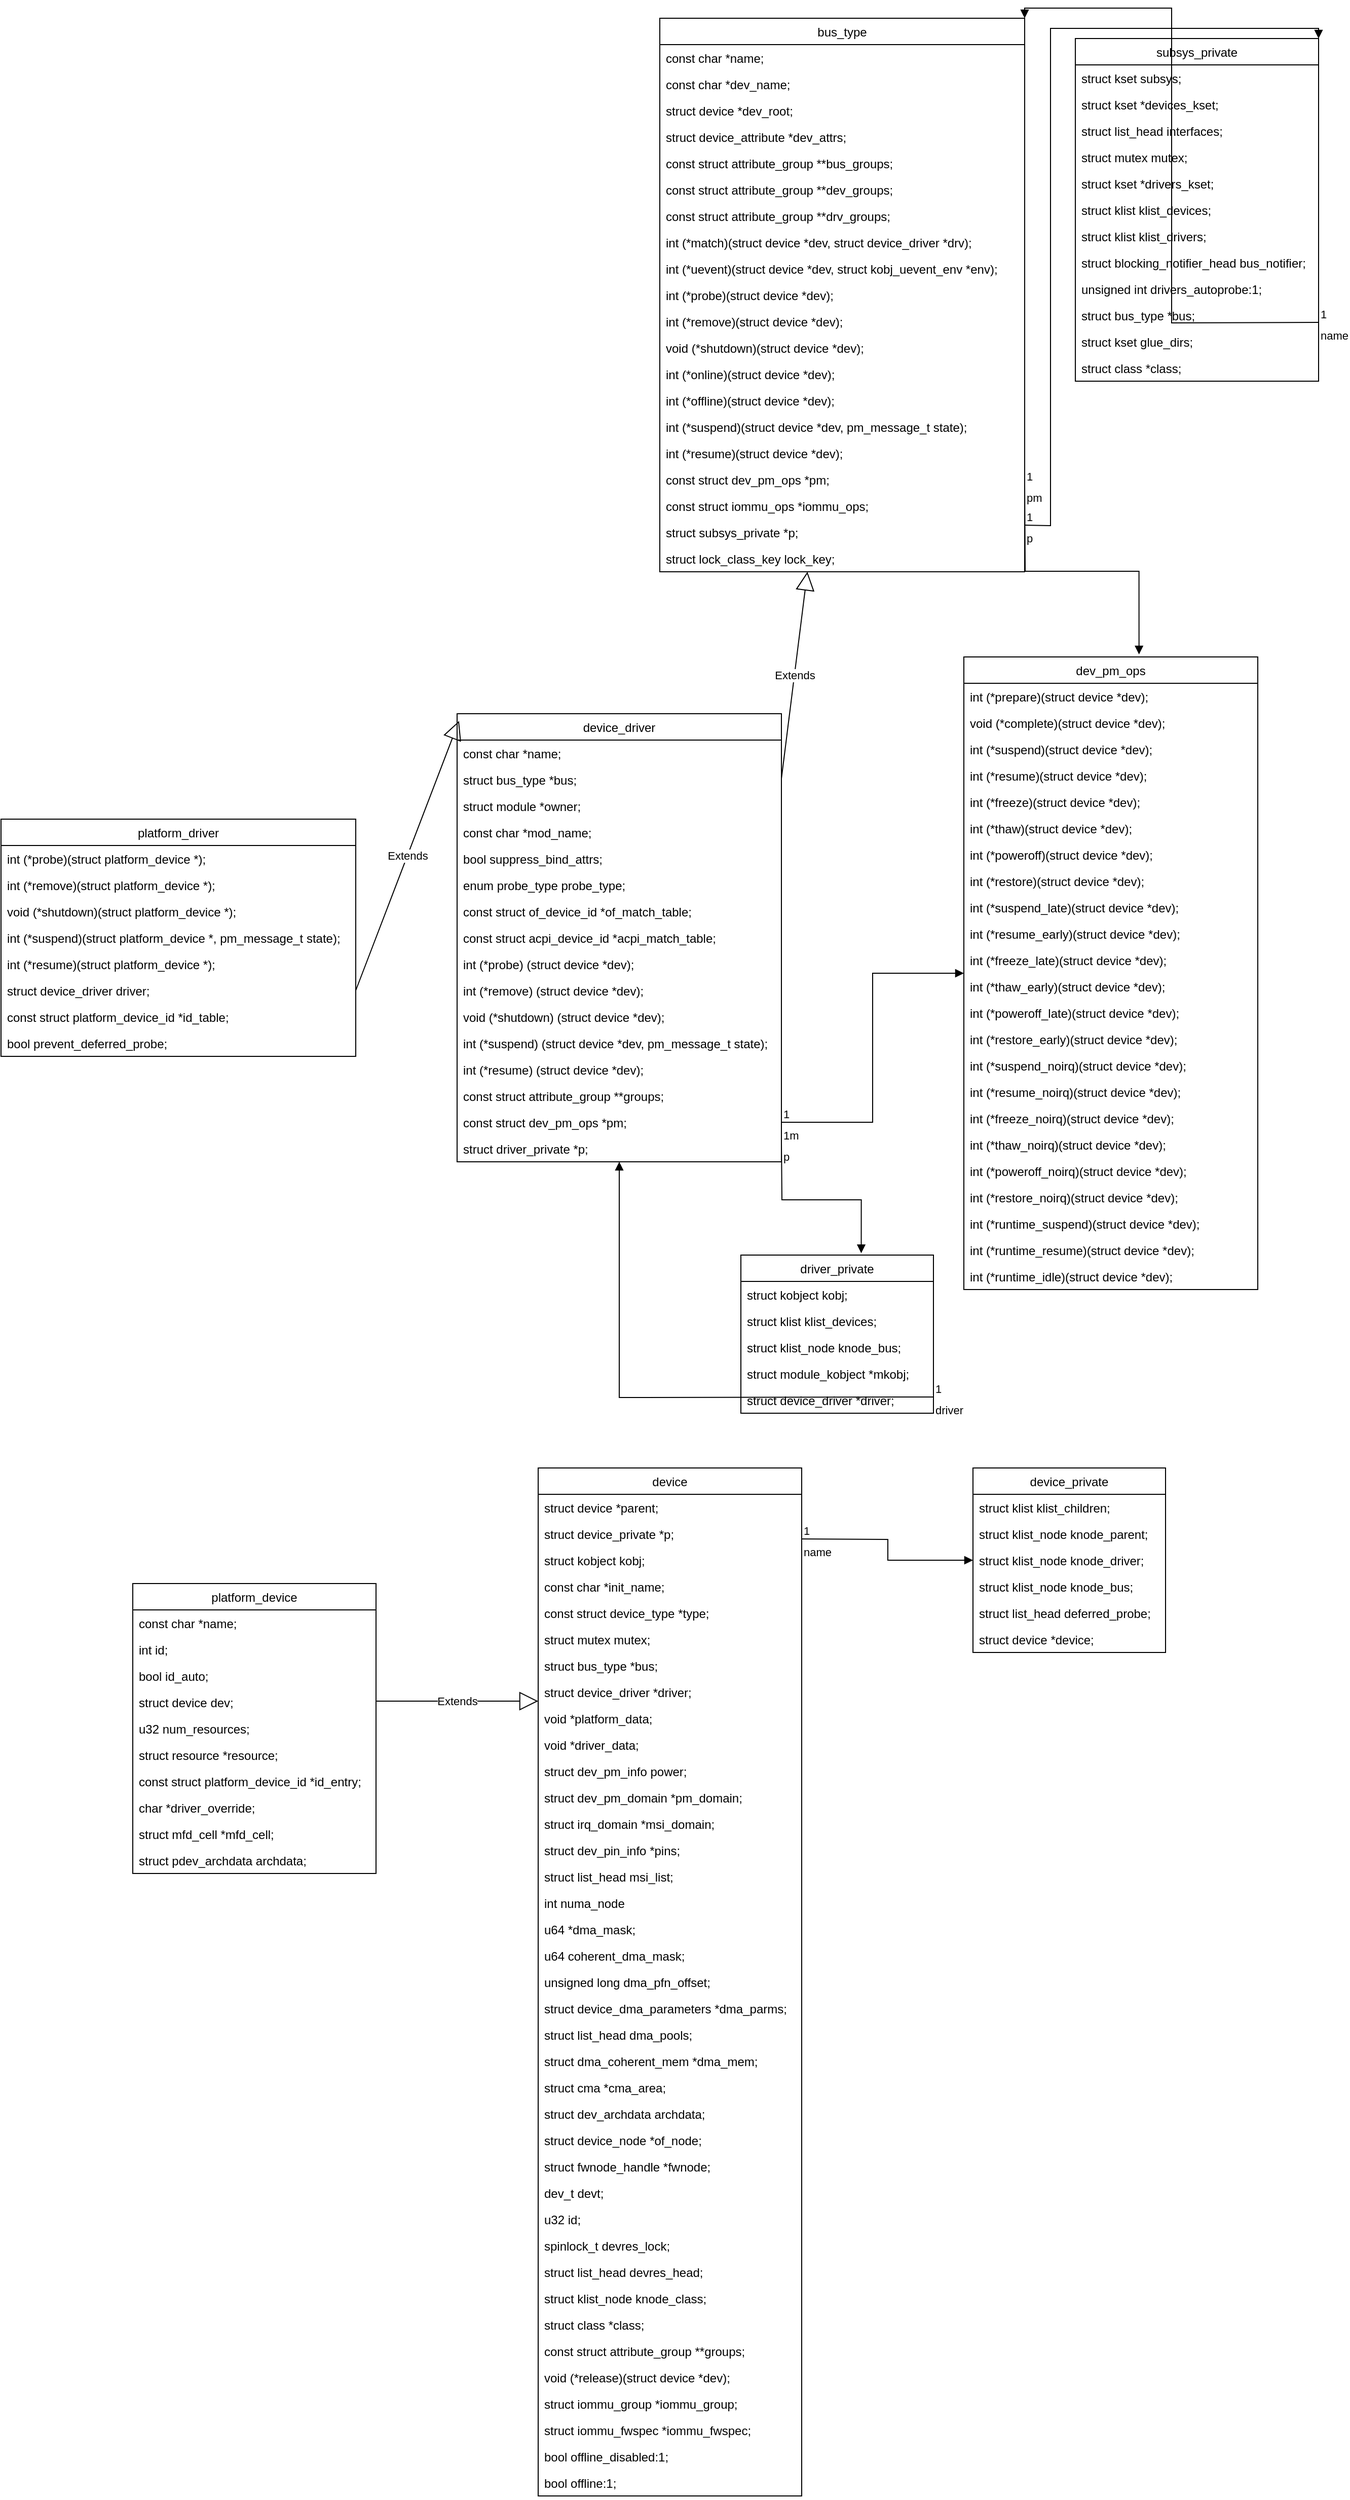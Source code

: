 <mxfile version="18.0.2" type="github">
  <diagram name="Page-1" id="e7e014a7-5840-1c2e-5031-d8a46d1fe8dd">
    <mxGraphModel dx="1374" dy="1599" grid="1" gridSize="10" guides="1" tooltips="1" connect="1" arrows="1" fold="1" page="1" pageScale="1" pageWidth="1169" pageHeight="826" background="none" math="0" shadow="0">
      <root>
        <mxCell id="0" />
        <mxCell id="1" parent="0" />
        <mxCell id="nC-UhQALeStEsF1EWLqz-45" value="device_driver" style="swimlane;fontStyle=0;childLayout=stackLayout;horizontal=1;startSize=26;fillColor=none;horizontalStack=0;resizeParent=1;resizeParentMax=0;resizeLast=0;collapsible=1;marginBottom=0;" parent="1" vertex="1">
          <mxGeometry x="470" y="66" width="320" height="442" as="geometry" />
        </mxCell>
        <mxCell id="nC-UhQALeStEsF1EWLqz-46" value="const char  *name;" style="text;strokeColor=none;fillColor=none;align=left;verticalAlign=top;spacingLeft=4;spacingRight=4;overflow=hidden;rotatable=0;points=[[0,0.5],[1,0.5]];portConstraint=eastwest;" parent="nC-UhQALeStEsF1EWLqz-45" vertex="1">
          <mxGeometry y="26" width="320" height="26" as="geometry" />
        </mxCell>
        <mxCell id="nC-UhQALeStEsF1EWLqz-47" value="struct bus_type  *bus;" style="text;strokeColor=none;fillColor=none;align=left;verticalAlign=top;spacingLeft=4;spacingRight=4;overflow=hidden;rotatable=0;points=[[0,0.5],[1,0.5]];portConstraint=eastwest;" parent="nC-UhQALeStEsF1EWLqz-45" vertex="1">
          <mxGeometry y="52" width="320" height="26" as="geometry" />
        </mxCell>
        <mxCell id="nC-UhQALeStEsF1EWLqz-48" value="struct module  *owner;" style="text;strokeColor=none;fillColor=none;align=left;verticalAlign=top;spacingLeft=4;spacingRight=4;overflow=hidden;rotatable=0;points=[[0,0.5],[1,0.5]];portConstraint=eastwest;" parent="nC-UhQALeStEsF1EWLqz-45" vertex="1">
          <mxGeometry y="78" width="320" height="26" as="geometry" />
        </mxCell>
        <mxCell id="nC-UhQALeStEsF1EWLqz-49" value="const char  *mod_name;" style="text;strokeColor=none;fillColor=none;align=left;verticalAlign=top;spacingLeft=4;spacingRight=4;overflow=hidden;rotatable=0;points=[[0,0.5],[1,0.5]];portConstraint=eastwest;" parent="nC-UhQALeStEsF1EWLqz-45" vertex="1">
          <mxGeometry y="104" width="320" height="26" as="geometry" />
        </mxCell>
        <mxCell id="nC-UhQALeStEsF1EWLqz-54" value="bool suppress_bind_attrs;" style="text;strokeColor=none;fillColor=none;align=left;verticalAlign=top;spacingLeft=4;spacingRight=4;overflow=hidden;rotatable=0;points=[[0,0.5],[1,0.5]];portConstraint=eastwest;" parent="nC-UhQALeStEsF1EWLqz-45" vertex="1">
          <mxGeometry y="130" width="320" height="26" as="geometry" />
        </mxCell>
        <mxCell id="nC-UhQALeStEsF1EWLqz-55" value="enum probe_type probe_type;" style="text;strokeColor=none;fillColor=none;align=left;verticalAlign=top;spacingLeft=4;spacingRight=4;overflow=hidden;rotatable=0;points=[[0,0.5],[1,0.5]];portConstraint=eastwest;" parent="nC-UhQALeStEsF1EWLqz-45" vertex="1">
          <mxGeometry y="156" width="320" height="26" as="geometry" />
        </mxCell>
        <mxCell id="nC-UhQALeStEsF1EWLqz-56" value="const struct of_device_id *of_match_table;" style="text;strokeColor=none;fillColor=none;align=left;verticalAlign=top;spacingLeft=4;spacingRight=4;overflow=hidden;rotatable=0;points=[[0,0.5],[1,0.5]];portConstraint=eastwest;" parent="nC-UhQALeStEsF1EWLqz-45" vertex="1">
          <mxGeometry y="182" width="320" height="26" as="geometry" />
        </mxCell>
        <mxCell id="nC-UhQALeStEsF1EWLqz-57" value="const struct acpi_device_id *acpi_match_table;" style="text;strokeColor=none;fillColor=none;align=left;verticalAlign=top;spacingLeft=4;spacingRight=4;overflow=hidden;rotatable=0;points=[[0,0.5],[1,0.5]];portConstraint=eastwest;" parent="nC-UhQALeStEsF1EWLqz-45" vertex="1">
          <mxGeometry y="208" width="320" height="26" as="geometry" />
        </mxCell>
        <mxCell id="nC-UhQALeStEsF1EWLqz-58" value="int (*probe) (struct device *dev);" style="text;strokeColor=none;fillColor=none;align=left;verticalAlign=top;spacingLeft=4;spacingRight=4;overflow=hidden;rotatable=0;points=[[0,0.5],[1,0.5]];portConstraint=eastwest;" parent="nC-UhQALeStEsF1EWLqz-45" vertex="1">
          <mxGeometry y="234" width="320" height="26" as="geometry" />
        </mxCell>
        <mxCell id="nC-UhQALeStEsF1EWLqz-59" value="int (*remove) (struct device *dev);" style="text;strokeColor=none;fillColor=none;align=left;verticalAlign=top;spacingLeft=4;spacingRight=4;overflow=hidden;rotatable=0;points=[[0,0.5],[1,0.5]];portConstraint=eastwest;" parent="nC-UhQALeStEsF1EWLqz-45" vertex="1">
          <mxGeometry y="260" width="320" height="26" as="geometry" />
        </mxCell>
        <mxCell id="nC-UhQALeStEsF1EWLqz-60" value="void (*shutdown) (struct device *dev);" style="text;strokeColor=none;fillColor=none;align=left;verticalAlign=top;spacingLeft=4;spacingRight=4;overflow=hidden;rotatable=0;points=[[0,0.5],[1,0.5]];portConstraint=eastwest;" parent="nC-UhQALeStEsF1EWLqz-45" vertex="1">
          <mxGeometry y="286" width="320" height="26" as="geometry" />
        </mxCell>
        <mxCell id="nC-UhQALeStEsF1EWLqz-61" value="int (*suspend) (struct device *dev, pm_message_t state);" style="text;strokeColor=none;fillColor=none;align=left;verticalAlign=top;spacingLeft=4;spacingRight=4;overflow=hidden;rotatable=0;points=[[0,0.5],[1,0.5]];portConstraint=eastwest;" parent="nC-UhQALeStEsF1EWLqz-45" vertex="1">
          <mxGeometry y="312" width="320" height="26" as="geometry" />
        </mxCell>
        <mxCell id="nC-UhQALeStEsF1EWLqz-62" value="int (*resume) (struct device *dev);" style="text;strokeColor=none;fillColor=none;align=left;verticalAlign=top;spacingLeft=4;spacingRight=4;overflow=hidden;rotatable=0;points=[[0,0.5],[1,0.5]];portConstraint=eastwest;" parent="nC-UhQALeStEsF1EWLqz-45" vertex="1">
          <mxGeometry y="338" width="320" height="26" as="geometry" />
        </mxCell>
        <mxCell id="nC-UhQALeStEsF1EWLqz-64" value="const struct attribute_group **groups;" style="text;strokeColor=none;fillColor=none;align=left;verticalAlign=top;spacingLeft=4;spacingRight=4;overflow=hidden;rotatable=0;points=[[0,0.5],[1,0.5]];portConstraint=eastwest;" parent="nC-UhQALeStEsF1EWLqz-45" vertex="1">
          <mxGeometry y="364" width="320" height="26" as="geometry" />
        </mxCell>
        <mxCell id="nC-UhQALeStEsF1EWLqz-65" value="const struct dev_pm_ops *pm;" style="text;strokeColor=none;fillColor=none;align=left;verticalAlign=top;spacingLeft=4;spacingRight=4;overflow=hidden;rotatable=0;points=[[0,0.5],[1,0.5]];portConstraint=eastwest;" parent="nC-UhQALeStEsF1EWLqz-45" vertex="1">
          <mxGeometry y="390" width="320" height="26" as="geometry" />
        </mxCell>
        <mxCell id="nC-UhQALeStEsF1EWLqz-66" value="struct driver_private *p;" style="text;strokeColor=none;fillColor=none;align=left;verticalAlign=top;spacingLeft=4;spacingRight=4;overflow=hidden;rotatable=0;points=[[0,0.5],[1,0.5]];portConstraint=eastwest;" parent="nC-UhQALeStEsF1EWLqz-45" vertex="1">
          <mxGeometry y="416" width="320" height="26" as="geometry" />
        </mxCell>
        <mxCell id="nC-UhQALeStEsF1EWLqz-67" value="platform_driver" style="swimlane;fontStyle=0;childLayout=stackLayout;horizontal=1;startSize=26;fillColor=none;horizontalStack=0;resizeParent=1;resizeParentMax=0;resizeLast=0;collapsible=1;marginBottom=0;" parent="1" vertex="1">
          <mxGeometry x="20" y="170" width="350" height="234" as="geometry" />
        </mxCell>
        <mxCell id="nC-UhQALeStEsF1EWLqz-68" value="int (*probe)(struct platform_device *);" style="text;strokeColor=none;fillColor=none;align=left;verticalAlign=top;spacingLeft=4;spacingRight=4;overflow=hidden;rotatable=0;points=[[0,0.5],[1,0.5]];portConstraint=eastwest;" parent="nC-UhQALeStEsF1EWLqz-67" vertex="1">
          <mxGeometry y="26" width="350" height="26" as="geometry" />
        </mxCell>
        <mxCell id="nC-UhQALeStEsF1EWLqz-69" value="int (*remove)(struct platform_device *);" style="text;strokeColor=none;fillColor=none;align=left;verticalAlign=top;spacingLeft=4;spacingRight=4;overflow=hidden;rotatable=0;points=[[0,0.5],[1,0.5]];portConstraint=eastwest;" parent="nC-UhQALeStEsF1EWLqz-67" vertex="1">
          <mxGeometry y="52" width="350" height="26" as="geometry" />
        </mxCell>
        <mxCell id="nC-UhQALeStEsF1EWLqz-70" value="void (*shutdown)(struct platform_device *);" style="text;strokeColor=none;fillColor=none;align=left;verticalAlign=top;spacingLeft=4;spacingRight=4;overflow=hidden;rotatable=0;points=[[0,0.5],[1,0.5]];portConstraint=eastwest;" parent="nC-UhQALeStEsF1EWLqz-67" vertex="1">
          <mxGeometry y="78" width="350" height="26" as="geometry" />
        </mxCell>
        <mxCell id="nC-UhQALeStEsF1EWLqz-71" value="int (*suspend)(struct platform_device *, pm_message_t state);" style="text;strokeColor=none;fillColor=none;align=left;verticalAlign=top;spacingLeft=4;spacingRight=4;overflow=hidden;rotatable=0;points=[[0,0.5],[1,0.5]];portConstraint=eastwest;" parent="nC-UhQALeStEsF1EWLqz-67" vertex="1">
          <mxGeometry y="104" width="350" height="26" as="geometry" />
        </mxCell>
        <mxCell id="nC-UhQALeStEsF1EWLqz-72" value="int (*resume)(struct platform_device *);" style="text;strokeColor=none;fillColor=none;align=left;verticalAlign=top;spacingLeft=4;spacingRight=4;overflow=hidden;rotatable=0;points=[[0,0.5],[1,0.5]];portConstraint=eastwest;" parent="nC-UhQALeStEsF1EWLqz-67" vertex="1">
          <mxGeometry y="130" width="350" height="26" as="geometry" />
        </mxCell>
        <mxCell id="nC-UhQALeStEsF1EWLqz-73" value="struct device_driver driver;" style="text;strokeColor=none;fillColor=none;align=left;verticalAlign=top;spacingLeft=4;spacingRight=4;overflow=hidden;rotatable=0;points=[[0,0.5],[1,0.5]];portConstraint=eastwest;" parent="nC-UhQALeStEsF1EWLqz-67" vertex="1">
          <mxGeometry y="156" width="350" height="26" as="geometry" />
        </mxCell>
        <mxCell id="nC-UhQALeStEsF1EWLqz-74" value="const struct platform_device_id *id_table;" style="text;strokeColor=none;fillColor=none;align=left;verticalAlign=top;spacingLeft=4;spacingRight=4;overflow=hidden;rotatable=0;points=[[0,0.5],[1,0.5]];portConstraint=eastwest;" parent="nC-UhQALeStEsF1EWLqz-67" vertex="1">
          <mxGeometry y="182" width="350" height="26" as="geometry" />
        </mxCell>
        <mxCell id="nC-UhQALeStEsF1EWLqz-75" value="bool prevent_deferred_probe;" style="text;strokeColor=none;fillColor=none;align=left;verticalAlign=top;spacingLeft=4;spacingRight=4;overflow=hidden;rotatable=0;points=[[0,0.5],[1,0.5]];portConstraint=eastwest;" parent="nC-UhQALeStEsF1EWLqz-67" vertex="1">
          <mxGeometry y="208" width="350" height="26" as="geometry" />
        </mxCell>
        <mxCell id="--r60nrAQB_nMp80lIBW-3" value="Extends" style="endArrow=block;endSize=16;endFill=0;html=1;rounded=0;entryX=0.006;entryY=0.016;entryDx=0;entryDy=0;entryPerimeter=0;exitX=1;exitY=0.5;exitDx=0;exitDy=0;" edge="1" parent="1" source="nC-UhQALeStEsF1EWLqz-73" target="nC-UhQALeStEsF1EWLqz-45">
          <mxGeometry width="160" relative="1" as="geometry">
            <mxPoint x="370" y="340" as="sourcePoint" />
            <mxPoint x="530" y="340" as="targetPoint" />
          </mxGeometry>
        </mxCell>
        <mxCell id="--r60nrAQB_nMp80lIBW-8" value="dev_pm_ops" style="swimlane;fontStyle=0;childLayout=stackLayout;horizontal=1;startSize=26;fillColor=none;horizontalStack=0;resizeParent=1;resizeParentMax=0;resizeLast=0;collapsible=1;marginBottom=0;" vertex="1" parent="1">
          <mxGeometry x="970" y="10" width="290" height="624" as="geometry" />
        </mxCell>
        <mxCell id="--r60nrAQB_nMp80lIBW-9" value="int (*prepare)(struct device *dev);" style="text;strokeColor=none;fillColor=none;align=left;verticalAlign=top;spacingLeft=4;spacingRight=4;overflow=hidden;rotatable=0;points=[[0,0.5],[1,0.5]];portConstraint=eastwest;" vertex="1" parent="--r60nrAQB_nMp80lIBW-8">
          <mxGeometry y="26" width="290" height="26" as="geometry" />
        </mxCell>
        <mxCell id="--r60nrAQB_nMp80lIBW-10" value="void (*complete)(struct device *dev);" style="text;strokeColor=none;fillColor=none;align=left;verticalAlign=top;spacingLeft=4;spacingRight=4;overflow=hidden;rotatable=0;points=[[0,0.5],[1,0.5]];portConstraint=eastwest;" vertex="1" parent="--r60nrAQB_nMp80lIBW-8">
          <mxGeometry y="52" width="290" height="26" as="geometry" />
        </mxCell>
        <mxCell id="--r60nrAQB_nMp80lIBW-11" value="int (*suspend)(struct device *dev);" style="text;strokeColor=none;fillColor=none;align=left;verticalAlign=top;spacingLeft=4;spacingRight=4;overflow=hidden;rotatable=0;points=[[0,0.5],[1,0.5]];portConstraint=eastwest;" vertex="1" parent="--r60nrAQB_nMp80lIBW-8">
          <mxGeometry y="78" width="290" height="26" as="geometry" />
        </mxCell>
        <mxCell id="--r60nrAQB_nMp80lIBW-12" value="int (*resume)(struct device *dev);" style="text;strokeColor=none;fillColor=none;align=left;verticalAlign=top;spacingLeft=4;spacingRight=4;overflow=hidden;rotatable=0;points=[[0,0.5],[1,0.5]];portConstraint=eastwest;" vertex="1" parent="--r60nrAQB_nMp80lIBW-8">
          <mxGeometry y="104" width="290" height="26" as="geometry" />
        </mxCell>
        <mxCell id="--r60nrAQB_nMp80lIBW-13" value="int (*freeze)(struct device *dev);" style="text;strokeColor=none;fillColor=none;align=left;verticalAlign=top;spacingLeft=4;spacingRight=4;overflow=hidden;rotatable=0;points=[[0,0.5],[1,0.5]];portConstraint=eastwest;" vertex="1" parent="--r60nrAQB_nMp80lIBW-8">
          <mxGeometry y="130" width="290" height="26" as="geometry" />
        </mxCell>
        <mxCell id="--r60nrAQB_nMp80lIBW-14" value="int (*thaw)(struct device *dev);" style="text;strokeColor=none;fillColor=none;align=left;verticalAlign=top;spacingLeft=4;spacingRight=4;overflow=hidden;rotatable=0;points=[[0,0.5],[1,0.5]];portConstraint=eastwest;" vertex="1" parent="--r60nrAQB_nMp80lIBW-8">
          <mxGeometry y="156" width="290" height="26" as="geometry" />
        </mxCell>
        <mxCell id="--r60nrAQB_nMp80lIBW-15" value="int (*poweroff)(struct device *dev);" style="text;strokeColor=none;fillColor=none;align=left;verticalAlign=top;spacingLeft=4;spacingRight=4;overflow=hidden;rotatable=0;points=[[0,0.5],[1,0.5]];portConstraint=eastwest;" vertex="1" parent="--r60nrAQB_nMp80lIBW-8">
          <mxGeometry y="182" width="290" height="26" as="geometry" />
        </mxCell>
        <mxCell id="--r60nrAQB_nMp80lIBW-16" value="int (*restore)(struct device *dev);" style="text;strokeColor=none;fillColor=none;align=left;verticalAlign=top;spacingLeft=4;spacingRight=4;overflow=hidden;rotatable=0;points=[[0,0.5],[1,0.5]];portConstraint=eastwest;" vertex="1" parent="--r60nrAQB_nMp80lIBW-8">
          <mxGeometry y="208" width="290" height="26" as="geometry" />
        </mxCell>
        <mxCell id="--r60nrAQB_nMp80lIBW-17" value="int (*suspend_late)(struct device *dev);" style="text;strokeColor=none;fillColor=none;align=left;verticalAlign=top;spacingLeft=4;spacingRight=4;overflow=hidden;rotatable=0;points=[[0,0.5],[1,0.5]];portConstraint=eastwest;" vertex="1" parent="--r60nrAQB_nMp80lIBW-8">
          <mxGeometry y="234" width="290" height="26" as="geometry" />
        </mxCell>
        <mxCell id="--r60nrAQB_nMp80lIBW-18" value="int (*resume_early)(struct device *dev);" style="text;strokeColor=none;fillColor=none;align=left;verticalAlign=top;spacingLeft=4;spacingRight=4;overflow=hidden;rotatable=0;points=[[0,0.5],[1,0.5]];portConstraint=eastwest;" vertex="1" parent="--r60nrAQB_nMp80lIBW-8">
          <mxGeometry y="260" width="290" height="26" as="geometry" />
        </mxCell>
        <mxCell id="--r60nrAQB_nMp80lIBW-19" value="int (*freeze_late)(struct device *dev);" style="text;strokeColor=none;fillColor=none;align=left;verticalAlign=top;spacingLeft=4;spacingRight=4;overflow=hidden;rotatable=0;points=[[0,0.5],[1,0.5]];portConstraint=eastwest;" vertex="1" parent="--r60nrAQB_nMp80lIBW-8">
          <mxGeometry y="286" width="290" height="26" as="geometry" />
        </mxCell>
        <mxCell id="--r60nrAQB_nMp80lIBW-20" value="int (*thaw_early)(struct device *dev);" style="text;strokeColor=none;fillColor=none;align=left;verticalAlign=top;spacingLeft=4;spacingRight=4;overflow=hidden;rotatable=0;points=[[0,0.5],[1,0.5]];portConstraint=eastwest;" vertex="1" parent="--r60nrAQB_nMp80lIBW-8">
          <mxGeometry y="312" width="290" height="26" as="geometry" />
        </mxCell>
        <mxCell id="--r60nrAQB_nMp80lIBW-21" value="int (*poweroff_late)(struct device *dev);" style="text;strokeColor=none;fillColor=none;align=left;verticalAlign=top;spacingLeft=4;spacingRight=4;overflow=hidden;rotatable=0;points=[[0,0.5],[1,0.5]];portConstraint=eastwest;" vertex="1" parent="--r60nrAQB_nMp80lIBW-8">
          <mxGeometry y="338" width="290" height="26" as="geometry" />
        </mxCell>
        <mxCell id="--r60nrAQB_nMp80lIBW-22" value="int (*restore_early)(struct device *dev);" style="text;strokeColor=none;fillColor=none;align=left;verticalAlign=top;spacingLeft=4;spacingRight=4;overflow=hidden;rotatable=0;points=[[0,0.5],[1,0.5]];portConstraint=eastwest;" vertex="1" parent="--r60nrAQB_nMp80lIBW-8">
          <mxGeometry y="364" width="290" height="26" as="geometry" />
        </mxCell>
        <mxCell id="--r60nrAQB_nMp80lIBW-23" value="int (*suspend_noirq)(struct device *dev);" style="text;strokeColor=none;fillColor=none;align=left;verticalAlign=top;spacingLeft=4;spacingRight=4;overflow=hidden;rotatable=0;points=[[0,0.5],[1,0.5]];portConstraint=eastwest;" vertex="1" parent="--r60nrAQB_nMp80lIBW-8">
          <mxGeometry y="390" width="290" height="26" as="geometry" />
        </mxCell>
        <mxCell id="--r60nrAQB_nMp80lIBW-24" value="int (*resume_noirq)(struct device *dev);" style="text;strokeColor=none;fillColor=none;align=left;verticalAlign=top;spacingLeft=4;spacingRight=4;overflow=hidden;rotatable=0;points=[[0,0.5],[1,0.5]];portConstraint=eastwest;" vertex="1" parent="--r60nrAQB_nMp80lIBW-8">
          <mxGeometry y="416" width="290" height="26" as="geometry" />
        </mxCell>
        <mxCell id="--r60nrAQB_nMp80lIBW-25" value="int (*freeze_noirq)(struct device *dev);" style="text;strokeColor=none;fillColor=none;align=left;verticalAlign=top;spacingLeft=4;spacingRight=4;overflow=hidden;rotatable=0;points=[[0,0.5],[1,0.5]];portConstraint=eastwest;" vertex="1" parent="--r60nrAQB_nMp80lIBW-8">
          <mxGeometry y="442" width="290" height="26" as="geometry" />
        </mxCell>
        <mxCell id="--r60nrAQB_nMp80lIBW-26" value="int (*thaw_noirq)(struct device *dev);" style="text;strokeColor=none;fillColor=none;align=left;verticalAlign=top;spacingLeft=4;spacingRight=4;overflow=hidden;rotatable=0;points=[[0,0.5],[1,0.5]];portConstraint=eastwest;" vertex="1" parent="--r60nrAQB_nMp80lIBW-8">
          <mxGeometry y="468" width="290" height="26" as="geometry" />
        </mxCell>
        <mxCell id="--r60nrAQB_nMp80lIBW-27" value="int (*poweroff_noirq)(struct device *dev);" style="text;strokeColor=none;fillColor=none;align=left;verticalAlign=top;spacingLeft=4;spacingRight=4;overflow=hidden;rotatable=0;points=[[0,0.5],[1,0.5]];portConstraint=eastwest;" vertex="1" parent="--r60nrAQB_nMp80lIBW-8">
          <mxGeometry y="494" width="290" height="26" as="geometry" />
        </mxCell>
        <mxCell id="--r60nrAQB_nMp80lIBW-28" value="int (*restore_noirq)(struct device *dev);" style="text;strokeColor=none;fillColor=none;align=left;verticalAlign=top;spacingLeft=4;spacingRight=4;overflow=hidden;rotatable=0;points=[[0,0.5],[1,0.5]];portConstraint=eastwest;" vertex="1" parent="--r60nrAQB_nMp80lIBW-8">
          <mxGeometry y="520" width="290" height="26" as="geometry" />
        </mxCell>
        <mxCell id="--r60nrAQB_nMp80lIBW-29" value="int (*runtime_suspend)(struct device *dev);" style="text;strokeColor=none;fillColor=none;align=left;verticalAlign=top;spacingLeft=4;spacingRight=4;overflow=hidden;rotatable=0;points=[[0,0.5],[1,0.5]];portConstraint=eastwest;" vertex="1" parent="--r60nrAQB_nMp80lIBW-8">
          <mxGeometry y="546" width="290" height="26" as="geometry" />
        </mxCell>
        <mxCell id="--r60nrAQB_nMp80lIBW-30" value="int (*runtime_resume)(struct device *dev);" style="text;strokeColor=none;fillColor=none;align=left;verticalAlign=top;spacingLeft=4;spacingRight=4;overflow=hidden;rotatable=0;points=[[0,0.5],[1,0.5]];portConstraint=eastwest;" vertex="1" parent="--r60nrAQB_nMp80lIBW-8">
          <mxGeometry y="572" width="290" height="26" as="geometry" />
        </mxCell>
        <mxCell id="--r60nrAQB_nMp80lIBW-31" value="int (*runtime_idle)(struct device *dev);" style="text;strokeColor=none;fillColor=none;align=left;verticalAlign=top;spacingLeft=4;spacingRight=4;overflow=hidden;rotatable=0;points=[[0,0.5],[1,0.5]];portConstraint=eastwest;" vertex="1" parent="--r60nrAQB_nMp80lIBW-8">
          <mxGeometry y="598" width="290" height="26" as="geometry" />
        </mxCell>
        <mxCell id="--r60nrAQB_nMp80lIBW-34" value="driver_private" style="swimlane;fontStyle=0;childLayout=stackLayout;horizontal=1;startSize=26;fillColor=none;horizontalStack=0;resizeParent=1;resizeParentMax=0;resizeLast=0;collapsible=1;marginBottom=0;" vertex="1" parent="1">
          <mxGeometry x="750" y="600" width="190" height="156" as="geometry" />
        </mxCell>
        <mxCell id="--r60nrAQB_nMp80lIBW-35" value="struct kobject kobj;" style="text;strokeColor=none;fillColor=none;align=left;verticalAlign=top;spacingLeft=4;spacingRight=4;overflow=hidden;rotatable=0;points=[[0,0.5],[1,0.5]];portConstraint=eastwest;" vertex="1" parent="--r60nrAQB_nMp80lIBW-34">
          <mxGeometry y="26" width="190" height="26" as="geometry" />
        </mxCell>
        <mxCell id="--r60nrAQB_nMp80lIBW-36" value="struct klist klist_devices;" style="text;strokeColor=none;fillColor=none;align=left;verticalAlign=top;spacingLeft=4;spacingRight=4;overflow=hidden;rotatable=0;points=[[0,0.5],[1,0.5]];portConstraint=eastwest;" vertex="1" parent="--r60nrAQB_nMp80lIBW-34">
          <mxGeometry y="52" width="190" height="26" as="geometry" />
        </mxCell>
        <mxCell id="--r60nrAQB_nMp80lIBW-37" value="struct klist_node knode_bus;" style="text;strokeColor=none;fillColor=none;align=left;verticalAlign=top;spacingLeft=4;spacingRight=4;overflow=hidden;rotatable=0;points=[[0,0.5],[1,0.5]];portConstraint=eastwest;" vertex="1" parent="--r60nrAQB_nMp80lIBW-34">
          <mxGeometry y="78" width="190" height="26" as="geometry" />
        </mxCell>
        <mxCell id="--r60nrAQB_nMp80lIBW-38" value="struct module_kobject *mkobj;" style="text;strokeColor=none;fillColor=none;align=left;verticalAlign=top;spacingLeft=4;spacingRight=4;overflow=hidden;rotatable=0;points=[[0,0.5],[1,0.5]];portConstraint=eastwest;" vertex="1" parent="--r60nrAQB_nMp80lIBW-34">
          <mxGeometry y="104" width="190" height="26" as="geometry" />
        </mxCell>
        <mxCell id="--r60nrAQB_nMp80lIBW-39" value="struct device_driver *driver;" style="text;strokeColor=none;fillColor=none;align=left;verticalAlign=top;spacingLeft=4;spacingRight=4;overflow=hidden;rotatable=0;points=[[0,0.5],[1,0.5]];portConstraint=eastwest;" vertex="1" parent="--r60nrAQB_nMp80lIBW-34">
          <mxGeometry y="130" width="190" height="26" as="geometry" />
        </mxCell>
        <mxCell id="--r60nrAQB_nMp80lIBW-42" value="pm" style="endArrow=block;endFill=1;html=1;edgeStyle=orthogonalEdgeStyle;align=left;verticalAlign=top;rounded=0;" edge="1" parent="1" source="nC-UhQALeStEsF1EWLqz-65" target="--r60nrAQB_nMp80lIBW-8">
          <mxGeometry x="-1" relative="1" as="geometry">
            <mxPoint x="770" y="480" as="sourcePoint" />
            <mxPoint x="930" y="480" as="targetPoint" />
          </mxGeometry>
        </mxCell>
        <mxCell id="--r60nrAQB_nMp80lIBW-43" value="1" style="edgeLabel;resizable=0;html=1;align=left;verticalAlign=bottom;" connectable="0" vertex="1" parent="--r60nrAQB_nMp80lIBW-42">
          <mxGeometry x="-1" relative="1" as="geometry" />
        </mxCell>
        <mxCell id="--r60nrAQB_nMp80lIBW-44" value="p" style="endArrow=block;endFill=1;html=1;edgeStyle=orthogonalEdgeStyle;align=left;verticalAlign=top;rounded=0;entryX=0.625;entryY=-0.012;entryDx=0;entryDy=0;entryPerimeter=0;" edge="1" parent="1" target="--r60nrAQB_nMp80lIBW-34">
          <mxGeometry x="-1" relative="1" as="geometry">
            <mxPoint x="790" y="490" as="sourcePoint" />
            <mxPoint x="950" y="490" as="targetPoint" />
          </mxGeometry>
        </mxCell>
        <mxCell id="--r60nrAQB_nMp80lIBW-45" value="1" style="edgeLabel;resizable=0;html=1;align=left;verticalAlign=bottom;" connectable="0" vertex="1" parent="--r60nrAQB_nMp80lIBW-44">
          <mxGeometry x="-1" relative="1" as="geometry" />
        </mxCell>
        <mxCell id="--r60nrAQB_nMp80lIBW-46" value="driver" style="endArrow=block;endFill=1;html=1;edgeStyle=orthogonalEdgeStyle;align=left;verticalAlign=top;rounded=0;" edge="1" parent="1" target="nC-UhQALeStEsF1EWLqz-45">
          <mxGeometry x="-1" relative="1" as="geometry">
            <mxPoint x="940" y="740" as="sourcePoint" />
            <mxPoint x="1100" y="740" as="targetPoint" />
          </mxGeometry>
        </mxCell>
        <mxCell id="--r60nrAQB_nMp80lIBW-47" value="1" style="edgeLabel;resizable=0;html=1;align=left;verticalAlign=bottom;" connectable="0" vertex="1" parent="--r60nrAQB_nMp80lIBW-46">
          <mxGeometry x="-1" relative="1" as="geometry" />
        </mxCell>
        <mxCell id="--r60nrAQB_nMp80lIBW-61" value="bus_type" style="swimlane;fontStyle=0;childLayout=stackLayout;horizontal=1;startSize=26;fillColor=none;horizontalStack=0;resizeParent=1;resizeParentMax=0;resizeLast=0;collapsible=1;marginBottom=0;" vertex="1" parent="1">
          <mxGeometry x="670" y="-620" width="360" height="546" as="geometry" />
        </mxCell>
        <mxCell id="--r60nrAQB_nMp80lIBW-62" value="const char		*name;" style="text;strokeColor=none;fillColor=none;align=left;verticalAlign=top;spacingLeft=4;spacingRight=4;overflow=hidden;rotatable=0;points=[[0,0.5],[1,0.5]];portConstraint=eastwest;" vertex="1" parent="--r60nrAQB_nMp80lIBW-61">
          <mxGeometry y="26" width="360" height="26" as="geometry" />
        </mxCell>
        <mxCell id="--r60nrAQB_nMp80lIBW-63" value="const char		*dev_name;" style="text;strokeColor=none;fillColor=none;align=left;verticalAlign=top;spacingLeft=4;spacingRight=4;overflow=hidden;rotatable=0;points=[[0,0.5],[1,0.5]];portConstraint=eastwest;" vertex="1" parent="--r60nrAQB_nMp80lIBW-61">
          <mxGeometry y="52" width="360" height="26" as="geometry" />
        </mxCell>
        <mxCell id="--r60nrAQB_nMp80lIBW-64" value="struct device		*dev_root;" style="text;strokeColor=none;fillColor=none;align=left;verticalAlign=top;spacingLeft=4;spacingRight=4;overflow=hidden;rotatable=0;points=[[0,0.5],[1,0.5]];portConstraint=eastwest;" vertex="1" parent="--r60nrAQB_nMp80lIBW-61">
          <mxGeometry y="78" width="360" height="26" as="geometry" />
        </mxCell>
        <mxCell id="--r60nrAQB_nMp80lIBW-65" value="struct device_attribute	*dev_attrs;" style="text;strokeColor=none;fillColor=none;align=left;verticalAlign=top;spacingLeft=4;spacingRight=4;overflow=hidden;rotatable=0;points=[[0,0.5],[1,0.5]];portConstraint=eastwest;" vertex="1" parent="--r60nrAQB_nMp80lIBW-61">
          <mxGeometry y="104" width="360" height="26" as="geometry" />
        </mxCell>
        <mxCell id="--r60nrAQB_nMp80lIBW-66" value="const struct attribute_group **bus_groups;" style="text;strokeColor=none;fillColor=none;align=left;verticalAlign=top;spacingLeft=4;spacingRight=4;overflow=hidden;rotatable=0;points=[[0,0.5],[1,0.5]];portConstraint=eastwest;" vertex="1" parent="--r60nrAQB_nMp80lIBW-61">
          <mxGeometry y="130" width="360" height="26" as="geometry" />
        </mxCell>
        <mxCell id="--r60nrAQB_nMp80lIBW-67" value="const struct attribute_group **dev_groups;" style="text;strokeColor=none;fillColor=none;align=left;verticalAlign=top;spacingLeft=4;spacingRight=4;overflow=hidden;rotatable=0;points=[[0,0.5],[1,0.5]];portConstraint=eastwest;" vertex="1" parent="--r60nrAQB_nMp80lIBW-61">
          <mxGeometry y="156" width="360" height="26" as="geometry" />
        </mxCell>
        <mxCell id="--r60nrAQB_nMp80lIBW-68" value="const struct attribute_group **drv_groups;" style="text;strokeColor=none;fillColor=none;align=left;verticalAlign=top;spacingLeft=4;spacingRight=4;overflow=hidden;rotatable=0;points=[[0,0.5],[1,0.5]];portConstraint=eastwest;" vertex="1" parent="--r60nrAQB_nMp80lIBW-61">
          <mxGeometry y="182" width="360" height="26" as="geometry" />
        </mxCell>
        <mxCell id="--r60nrAQB_nMp80lIBW-69" value="int (*match)(struct device *dev, struct device_driver *drv);" style="text;strokeColor=none;fillColor=none;align=left;verticalAlign=top;spacingLeft=4;spacingRight=4;overflow=hidden;rotatable=0;points=[[0,0.5],[1,0.5]];portConstraint=eastwest;" vertex="1" parent="--r60nrAQB_nMp80lIBW-61">
          <mxGeometry y="208" width="360" height="26" as="geometry" />
        </mxCell>
        <mxCell id="--r60nrAQB_nMp80lIBW-70" value="int (*uevent)(struct device *dev, struct kobj_uevent_env *env);" style="text;strokeColor=none;fillColor=none;align=left;verticalAlign=top;spacingLeft=4;spacingRight=4;overflow=hidden;rotatable=0;points=[[0,0.5],[1,0.5]];portConstraint=eastwest;" vertex="1" parent="--r60nrAQB_nMp80lIBW-61">
          <mxGeometry y="234" width="360" height="26" as="geometry" />
        </mxCell>
        <mxCell id="--r60nrAQB_nMp80lIBW-71" value="int (*probe)(struct device *dev);" style="text;strokeColor=none;fillColor=none;align=left;verticalAlign=top;spacingLeft=4;spacingRight=4;overflow=hidden;rotatable=0;points=[[0,0.5],[1,0.5]];portConstraint=eastwest;" vertex="1" parent="--r60nrAQB_nMp80lIBW-61">
          <mxGeometry y="260" width="360" height="26" as="geometry" />
        </mxCell>
        <mxCell id="--r60nrAQB_nMp80lIBW-72" value="int (*remove)(struct device *dev);" style="text;strokeColor=none;fillColor=none;align=left;verticalAlign=top;spacingLeft=4;spacingRight=4;overflow=hidden;rotatable=0;points=[[0,0.5],[1,0.5]];portConstraint=eastwest;" vertex="1" parent="--r60nrAQB_nMp80lIBW-61">
          <mxGeometry y="286" width="360" height="26" as="geometry" />
        </mxCell>
        <mxCell id="--r60nrAQB_nMp80lIBW-73" value="void (*shutdown)(struct device *dev);" style="text;strokeColor=none;fillColor=none;align=left;verticalAlign=top;spacingLeft=4;spacingRight=4;overflow=hidden;rotatable=0;points=[[0,0.5],[1,0.5]];portConstraint=eastwest;" vertex="1" parent="--r60nrAQB_nMp80lIBW-61">
          <mxGeometry y="312" width="360" height="26" as="geometry" />
        </mxCell>
        <mxCell id="--r60nrAQB_nMp80lIBW-74" value="int (*online)(struct device *dev);" style="text;strokeColor=none;fillColor=none;align=left;verticalAlign=top;spacingLeft=4;spacingRight=4;overflow=hidden;rotatable=0;points=[[0,0.5],[1,0.5]];portConstraint=eastwest;" vertex="1" parent="--r60nrAQB_nMp80lIBW-61">
          <mxGeometry y="338" width="360" height="26" as="geometry" />
        </mxCell>
        <mxCell id="--r60nrAQB_nMp80lIBW-75" value="int (*offline)(struct device *dev);" style="text;strokeColor=none;fillColor=none;align=left;verticalAlign=top;spacingLeft=4;spacingRight=4;overflow=hidden;rotatable=0;points=[[0,0.5],[1,0.5]];portConstraint=eastwest;" vertex="1" parent="--r60nrAQB_nMp80lIBW-61">
          <mxGeometry y="364" width="360" height="26" as="geometry" />
        </mxCell>
        <mxCell id="--r60nrAQB_nMp80lIBW-76" value="int (*suspend)(struct device *dev, pm_message_t state);" style="text;strokeColor=none;fillColor=none;align=left;verticalAlign=top;spacingLeft=4;spacingRight=4;overflow=hidden;rotatable=0;points=[[0,0.5],[1,0.5]];portConstraint=eastwest;" vertex="1" parent="--r60nrAQB_nMp80lIBW-61">
          <mxGeometry y="390" width="360" height="26" as="geometry" />
        </mxCell>
        <mxCell id="--r60nrAQB_nMp80lIBW-77" value="int (*resume)(struct device *dev);" style="text;strokeColor=none;fillColor=none;align=left;verticalAlign=top;spacingLeft=4;spacingRight=4;overflow=hidden;rotatable=0;points=[[0,0.5],[1,0.5]];portConstraint=eastwest;" vertex="1" parent="--r60nrAQB_nMp80lIBW-61">
          <mxGeometry y="416" width="360" height="26" as="geometry" />
        </mxCell>
        <mxCell id="--r60nrAQB_nMp80lIBW-78" value="const struct dev_pm_ops *pm;" style="text;strokeColor=none;fillColor=none;align=left;verticalAlign=top;spacingLeft=4;spacingRight=4;overflow=hidden;rotatable=0;points=[[0,0.5],[1,0.5]];portConstraint=eastwest;" vertex="1" parent="--r60nrAQB_nMp80lIBW-61">
          <mxGeometry y="442" width="360" height="26" as="geometry" />
        </mxCell>
        <mxCell id="--r60nrAQB_nMp80lIBW-79" value="const struct iommu_ops *iommu_ops;" style="text;strokeColor=none;fillColor=none;align=left;verticalAlign=top;spacingLeft=4;spacingRight=4;overflow=hidden;rotatable=0;points=[[0,0.5],[1,0.5]];portConstraint=eastwest;" vertex="1" parent="--r60nrAQB_nMp80lIBW-61">
          <mxGeometry y="468" width="360" height="26" as="geometry" />
        </mxCell>
        <mxCell id="--r60nrAQB_nMp80lIBW-80" value="struct subsys_private *p;" style="text;strokeColor=none;fillColor=none;align=left;verticalAlign=top;spacingLeft=4;spacingRight=4;overflow=hidden;rotatable=0;points=[[0,0.5],[1,0.5]];portConstraint=eastwest;" vertex="1" parent="--r60nrAQB_nMp80lIBW-61">
          <mxGeometry y="494" width="360" height="26" as="geometry" />
        </mxCell>
        <mxCell id="--r60nrAQB_nMp80lIBW-81" value="struct lock_class_key lock_key;" style="text;strokeColor=none;fillColor=none;align=left;verticalAlign=top;spacingLeft=4;spacingRight=4;overflow=hidden;rotatable=0;points=[[0,0.5],[1,0.5]];portConstraint=eastwest;" vertex="1" parent="--r60nrAQB_nMp80lIBW-61">
          <mxGeometry y="520" width="360" height="26" as="geometry" />
        </mxCell>
        <mxCell id="--r60nrAQB_nMp80lIBW-85" value="Extends" style="endArrow=block;endSize=16;endFill=0;html=1;rounded=0;" edge="1" parent="1" target="--r60nrAQB_nMp80lIBW-61">
          <mxGeometry width="160" relative="1" as="geometry">
            <mxPoint x="790" y="130" as="sourcePoint" />
            <mxPoint x="950" y="130" as="targetPoint" />
          </mxGeometry>
        </mxCell>
        <mxCell id="--r60nrAQB_nMp80lIBW-88" value="pm" style="endArrow=block;endFill=1;html=1;edgeStyle=orthogonalEdgeStyle;align=left;verticalAlign=top;rounded=0;entryX=0.596;entryY=-0.004;entryDx=0;entryDy=0;entryPerimeter=0;" edge="1" parent="1" target="--r60nrAQB_nMp80lIBW-8">
          <mxGeometry x="-1" relative="1" as="geometry">
            <mxPoint x="1030" y="-160" as="sourcePoint" />
            <mxPoint x="1190" y="-160" as="targetPoint" />
          </mxGeometry>
        </mxCell>
        <mxCell id="--r60nrAQB_nMp80lIBW-89" value="1" style="edgeLabel;resizable=0;html=1;align=left;verticalAlign=bottom;" connectable="0" vertex="1" parent="--r60nrAQB_nMp80lIBW-88">
          <mxGeometry x="-1" relative="1" as="geometry" />
        </mxCell>
        <mxCell id="--r60nrAQB_nMp80lIBW-90" value="subsys_private" style="swimlane;fontStyle=0;childLayout=stackLayout;horizontal=1;startSize=26;fillColor=none;horizontalStack=0;resizeParent=1;resizeParentMax=0;resizeLast=0;collapsible=1;marginBottom=0;" vertex="1" parent="1">
          <mxGeometry x="1080" y="-600" width="240" height="338" as="geometry" />
        </mxCell>
        <mxCell id="--r60nrAQB_nMp80lIBW-91" value="struct kset subsys;" style="text;strokeColor=none;fillColor=none;align=left;verticalAlign=top;spacingLeft=4;spacingRight=4;overflow=hidden;rotatable=0;points=[[0,0.5],[1,0.5]];portConstraint=eastwest;" vertex="1" parent="--r60nrAQB_nMp80lIBW-90">
          <mxGeometry y="26" width="240" height="26" as="geometry" />
        </mxCell>
        <mxCell id="--r60nrAQB_nMp80lIBW-92" value="struct kset *devices_kset;" style="text;strokeColor=none;fillColor=none;align=left;verticalAlign=top;spacingLeft=4;spacingRight=4;overflow=hidden;rotatable=0;points=[[0,0.5],[1,0.5]];portConstraint=eastwest;" vertex="1" parent="--r60nrAQB_nMp80lIBW-90">
          <mxGeometry y="52" width="240" height="26" as="geometry" />
        </mxCell>
        <mxCell id="--r60nrAQB_nMp80lIBW-93" value="struct list_head interfaces;" style="text;strokeColor=none;fillColor=none;align=left;verticalAlign=top;spacingLeft=4;spacingRight=4;overflow=hidden;rotatable=0;points=[[0,0.5],[1,0.5]];portConstraint=eastwest;" vertex="1" parent="--r60nrAQB_nMp80lIBW-90">
          <mxGeometry y="78" width="240" height="26" as="geometry" />
        </mxCell>
        <mxCell id="--r60nrAQB_nMp80lIBW-94" value="struct mutex mutex;" style="text;strokeColor=none;fillColor=none;align=left;verticalAlign=top;spacingLeft=4;spacingRight=4;overflow=hidden;rotatable=0;points=[[0,0.5],[1,0.5]];portConstraint=eastwest;" vertex="1" parent="--r60nrAQB_nMp80lIBW-90">
          <mxGeometry y="104" width="240" height="26" as="geometry" />
        </mxCell>
        <mxCell id="--r60nrAQB_nMp80lIBW-95" value="struct kset *drivers_kset;" style="text;strokeColor=none;fillColor=none;align=left;verticalAlign=top;spacingLeft=4;spacingRight=4;overflow=hidden;rotatable=0;points=[[0,0.5],[1,0.5]];portConstraint=eastwest;" vertex="1" parent="--r60nrAQB_nMp80lIBW-90">
          <mxGeometry y="130" width="240" height="26" as="geometry" />
        </mxCell>
        <mxCell id="--r60nrAQB_nMp80lIBW-96" value="struct klist klist_devices;" style="text;strokeColor=none;fillColor=none;align=left;verticalAlign=top;spacingLeft=4;spacingRight=4;overflow=hidden;rotatable=0;points=[[0,0.5],[1,0.5]];portConstraint=eastwest;" vertex="1" parent="--r60nrAQB_nMp80lIBW-90">
          <mxGeometry y="156" width="240" height="26" as="geometry" />
        </mxCell>
        <mxCell id="--r60nrAQB_nMp80lIBW-97" value="struct klist klist_drivers;" style="text;strokeColor=none;fillColor=none;align=left;verticalAlign=top;spacingLeft=4;spacingRight=4;overflow=hidden;rotatable=0;points=[[0,0.5],[1,0.5]];portConstraint=eastwest;" vertex="1" parent="--r60nrAQB_nMp80lIBW-90">
          <mxGeometry y="182" width="240" height="26" as="geometry" />
        </mxCell>
        <mxCell id="--r60nrAQB_nMp80lIBW-98" value="struct blocking_notifier_head bus_notifier;" style="text;strokeColor=none;fillColor=none;align=left;verticalAlign=top;spacingLeft=4;spacingRight=4;overflow=hidden;rotatable=0;points=[[0,0.5],[1,0.5]];portConstraint=eastwest;" vertex="1" parent="--r60nrAQB_nMp80lIBW-90">
          <mxGeometry y="208" width="240" height="26" as="geometry" />
        </mxCell>
        <mxCell id="--r60nrAQB_nMp80lIBW-99" value="unsigned int drivers_autoprobe:1;" style="text;strokeColor=none;fillColor=none;align=left;verticalAlign=top;spacingLeft=4;spacingRight=4;overflow=hidden;rotatable=0;points=[[0,0.5],[1,0.5]];portConstraint=eastwest;" vertex="1" parent="--r60nrAQB_nMp80lIBW-90">
          <mxGeometry y="234" width="240" height="26" as="geometry" />
        </mxCell>
        <mxCell id="--r60nrAQB_nMp80lIBW-100" value="struct bus_type *bus;" style="text;strokeColor=none;fillColor=none;align=left;verticalAlign=top;spacingLeft=4;spacingRight=4;overflow=hidden;rotatable=0;points=[[0,0.5],[1,0.5]];portConstraint=eastwest;" vertex="1" parent="--r60nrAQB_nMp80lIBW-90">
          <mxGeometry y="260" width="240" height="26" as="geometry" />
        </mxCell>
        <mxCell id="--r60nrAQB_nMp80lIBW-101" value="struct kset glue_dirs;" style="text;strokeColor=none;fillColor=none;align=left;verticalAlign=top;spacingLeft=4;spacingRight=4;overflow=hidden;rotatable=0;points=[[0,0.5],[1,0.5]];portConstraint=eastwest;" vertex="1" parent="--r60nrAQB_nMp80lIBW-90">
          <mxGeometry y="286" width="240" height="26" as="geometry" />
        </mxCell>
        <mxCell id="--r60nrAQB_nMp80lIBW-102" value="struct class *class;" style="text;strokeColor=none;fillColor=none;align=left;verticalAlign=top;spacingLeft=4;spacingRight=4;overflow=hidden;rotatable=0;points=[[0,0.5],[1,0.5]];portConstraint=eastwest;" vertex="1" parent="--r60nrAQB_nMp80lIBW-90">
          <mxGeometry y="312" width="240" height="26" as="geometry" />
        </mxCell>
        <mxCell id="--r60nrAQB_nMp80lIBW-106" value="p" style="endArrow=block;endFill=1;html=1;edgeStyle=orthogonalEdgeStyle;align=left;verticalAlign=top;rounded=0;entryX=1;entryY=0;entryDx=0;entryDy=0;" edge="1" parent="1" target="--r60nrAQB_nMp80lIBW-90">
          <mxGeometry x="-1" relative="1" as="geometry">
            <mxPoint x="1030" y="-120" as="sourcePoint" />
            <mxPoint x="1190" y="-120" as="targetPoint" />
          </mxGeometry>
        </mxCell>
        <mxCell id="--r60nrAQB_nMp80lIBW-107" value="1" style="edgeLabel;resizable=0;html=1;align=left;verticalAlign=bottom;" connectable="0" vertex="1" parent="--r60nrAQB_nMp80lIBW-106">
          <mxGeometry x="-1" relative="1" as="geometry" />
        </mxCell>
        <mxCell id="--r60nrAQB_nMp80lIBW-108" value="name" style="endArrow=block;endFill=1;html=1;edgeStyle=orthogonalEdgeStyle;align=left;verticalAlign=top;rounded=0;entryX=1;entryY=0;entryDx=0;entryDy=0;" edge="1" parent="1" target="--r60nrAQB_nMp80lIBW-61">
          <mxGeometry x="-1" relative="1" as="geometry">
            <mxPoint x="1320" y="-320" as="sourcePoint" />
            <mxPoint x="1480" y="-320" as="targetPoint" />
          </mxGeometry>
        </mxCell>
        <mxCell id="--r60nrAQB_nMp80lIBW-109" value="1" style="edgeLabel;resizable=0;html=1;align=left;verticalAlign=bottom;" connectable="0" vertex="1" parent="--r60nrAQB_nMp80lIBW-108">
          <mxGeometry x="-1" relative="1" as="geometry" />
        </mxCell>
        <mxCell id="--r60nrAQB_nMp80lIBW-110" value="device" style="swimlane;fontStyle=0;childLayout=stackLayout;horizontal=1;startSize=26;fillColor=none;horizontalStack=0;resizeParent=1;resizeParentMax=0;resizeLast=0;collapsible=1;marginBottom=0;" vertex="1" parent="1">
          <mxGeometry x="550" y="810" width="260" height="1014" as="geometry" />
        </mxCell>
        <mxCell id="--r60nrAQB_nMp80lIBW-111" value="struct device		*parent;" style="text;strokeColor=none;fillColor=none;align=left;verticalAlign=top;spacingLeft=4;spacingRight=4;overflow=hidden;rotatable=0;points=[[0,0.5],[1,0.5]];portConstraint=eastwest;" vertex="1" parent="--r60nrAQB_nMp80lIBW-110">
          <mxGeometry y="26" width="260" height="26" as="geometry" />
        </mxCell>
        <mxCell id="--r60nrAQB_nMp80lIBW-112" value="struct device_private	*p;" style="text;strokeColor=none;fillColor=none;align=left;verticalAlign=top;spacingLeft=4;spacingRight=4;overflow=hidden;rotatable=0;points=[[0,0.5],[1,0.5]];portConstraint=eastwest;" vertex="1" parent="--r60nrAQB_nMp80lIBW-110">
          <mxGeometry y="52" width="260" height="26" as="geometry" />
        </mxCell>
        <mxCell id="--r60nrAQB_nMp80lIBW-113" value="struct kobject kobj;" style="text;strokeColor=none;fillColor=none;align=left;verticalAlign=top;spacingLeft=4;spacingRight=4;overflow=hidden;rotatable=0;points=[[0,0.5],[1,0.5]];portConstraint=eastwest;" vertex="1" parent="--r60nrAQB_nMp80lIBW-110">
          <mxGeometry y="78" width="260" height="26" as="geometry" />
        </mxCell>
        <mxCell id="--r60nrAQB_nMp80lIBW-114" value="const char		*init_name;" style="text;strokeColor=none;fillColor=none;align=left;verticalAlign=top;spacingLeft=4;spacingRight=4;overflow=hidden;rotatable=0;points=[[0,0.5],[1,0.5]];portConstraint=eastwest;" vertex="1" parent="--r60nrAQB_nMp80lIBW-110">
          <mxGeometry y="104" width="260" height="26" as="geometry" />
        </mxCell>
        <mxCell id="--r60nrAQB_nMp80lIBW-115" value="const struct device_type *type;" style="text;strokeColor=none;fillColor=none;align=left;verticalAlign=top;spacingLeft=4;spacingRight=4;overflow=hidden;rotatable=0;points=[[0,0.5],[1,0.5]];portConstraint=eastwest;" vertex="1" parent="--r60nrAQB_nMp80lIBW-110">
          <mxGeometry y="130" width="260" height="26" as="geometry" />
        </mxCell>
        <mxCell id="--r60nrAQB_nMp80lIBW-116" value="struct mutex		mutex;" style="text;strokeColor=none;fillColor=none;align=left;verticalAlign=top;spacingLeft=4;spacingRight=4;overflow=hidden;rotatable=0;points=[[0,0.5],[1,0.5]];portConstraint=eastwest;" vertex="1" parent="--r60nrAQB_nMp80lIBW-110">
          <mxGeometry y="156" width="260" height="26" as="geometry" />
        </mxCell>
        <mxCell id="--r60nrAQB_nMp80lIBW-117" value="struct bus_type	*bus;" style="text;strokeColor=none;fillColor=none;align=left;verticalAlign=top;spacingLeft=4;spacingRight=4;overflow=hidden;rotatable=0;points=[[0,0.5],[1,0.5]];portConstraint=eastwest;" vertex="1" parent="--r60nrAQB_nMp80lIBW-110">
          <mxGeometry y="182" width="260" height="26" as="geometry" />
        </mxCell>
        <mxCell id="--r60nrAQB_nMp80lIBW-118" value="struct device_driver *driver;" style="text;strokeColor=none;fillColor=none;align=left;verticalAlign=top;spacingLeft=4;spacingRight=4;overflow=hidden;rotatable=0;points=[[0,0.5],[1,0.5]];portConstraint=eastwest;" vertex="1" parent="--r60nrAQB_nMp80lIBW-110">
          <mxGeometry y="208" width="260" height="26" as="geometry" />
        </mxCell>
        <mxCell id="--r60nrAQB_nMp80lIBW-119" value="void		*platform_data;" style="text;strokeColor=none;fillColor=none;align=left;verticalAlign=top;spacingLeft=4;spacingRight=4;overflow=hidden;rotatable=0;points=[[0,0.5],[1,0.5]];portConstraint=eastwest;" vertex="1" parent="--r60nrAQB_nMp80lIBW-110">
          <mxGeometry y="234" width="260" height="26" as="geometry" />
        </mxCell>
        <mxCell id="--r60nrAQB_nMp80lIBW-120" value="void		*driver_data;" style="text;strokeColor=none;fillColor=none;align=left;verticalAlign=top;spacingLeft=4;spacingRight=4;overflow=hidden;rotatable=0;points=[[0,0.5],[1,0.5]];portConstraint=eastwest;" vertex="1" parent="--r60nrAQB_nMp80lIBW-110">
          <mxGeometry y="260" width="260" height="26" as="geometry" />
        </mxCell>
        <mxCell id="--r60nrAQB_nMp80lIBW-121" value="struct dev_pm_info	power;" style="text;strokeColor=none;fillColor=none;align=left;verticalAlign=top;spacingLeft=4;spacingRight=4;overflow=hidden;rotatable=0;points=[[0,0.5],[1,0.5]];portConstraint=eastwest;" vertex="1" parent="--r60nrAQB_nMp80lIBW-110">
          <mxGeometry y="286" width="260" height="26" as="geometry" />
        </mxCell>
        <mxCell id="--r60nrAQB_nMp80lIBW-122" value="struct dev_pm_domain	*pm_domain;" style="text;strokeColor=none;fillColor=none;align=left;verticalAlign=top;spacingLeft=4;spacingRight=4;overflow=hidden;rotatable=0;points=[[0,0.5],[1,0.5]];portConstraint=eastwest;" vertex="1" parent="--r60nrAQB_nMp80lIBW-110">
          <mxGeometry y="312" width="260" height="26" as="geometry" />
        </mxCell>
        <mxCell id="--r60nrAQB_nMp80lIBW-123" value="struct irq_domain	*msi_domain;" style="text;strokeColor=none;fillColor=none;align=left;verticalAlign=top;spacingLeft=4;spacingRight=4;overflow=hidden;rotatable=0;points=[[0,0.5],[1,0.5]];portConstraint=eastwest;" vertex="1" parent="--r60nrAQB_nMp80lIBW-110">
          <mxGeometry y="338" width="260" height="26" as="geometry" />
        </mxCell>
        <mxCell id="--r60nrAQB_nMp80lIBW-124" value="struct dev_pin_info	*pins;" style="text;strokeColor=none;fillColor=none;align=left;verticalAlign=top;spacingLeft=4;spacingRight=4;overflow=hidden;rotatable=0;points=[[0,0.5],[1,0.5]];portConstraint=eastwest;" vertex="1" parent="--r60nrAQB_nMp80lIBW-110">
          <mxGeometry y="364" width="260" height="26" as="geometry" />
        </mxCell>
        <mxCell id="--r60nrAQB_nMp80lIBW-125" value="struct list_head	msi_list;" style="text;strokeColor=none;fillColor=none;align=left;verticalAlign=top;spacingLeft=4;spacingRight=4;overflow=hidden;rotatable=0;points=[[0,0.5],[1,0.5]];portConstraint=eastwest;" vertex="1" parent="--r60nrAQB_nMp80lIBW-110">
          <mxGeometry y="390" width="260" height="26" as="geometry" />
        </mxCell>
        <mxCell id="--r60nrAQB_nMp80lIBW-126" value="int		numa_node" style="text;strokeColor=none;fillColor=none;align=left;verticalAlign=top;spacingLeft=4;spacingRight=4;overflow=hidden;rotatable=0;points=[[0,0.5],[1,0.5]];portConstraint=eastwest;" vertex="1" parent="--r60nrAQB_nMp80lIBW-110">
          <mxGeometry y="416" width="260" height="26" as="geometry" />
        </mxCell>
        <mxCell id="--r60nrAQB_nMp80lIBW-127" value="u64		*dma_mask;" style="text;strokeColor=none;fillColor=none;align=left;verticalAlign=top;spacingLeft=4;spacingRight=4;overflow=hidden;rotatable=0;points=[[0,0.5],[1,0.5]];portConstraint=eastwest;" vertex="1" parent="--r60nrAQB_nMp80lIBW-110">
          <mxGeometry y="442" width="260" height="26" as="geometry" />
        </mxCell>
        <mxCell id="--r60nrAQB_nMp80lIBW-128" value="u64		coherent_dma_mask;" style="text;strokeColor=none;fillColor=none;align=left;verticalAlign=top;spacingLeft=4;spacingRight=4;overflow=hidden;rotatable=0;points=[[0,0.5],[1,0.5]];portConstraint=eastwest;" vertex="1" parent="--r60nrAQB_nMp80lIBW-110">
          <mxGeometry y="468" width="260" height="26" as="geometry" />
        </mxCell>
        <mxCell id="--r60nrAQB_nMp80lIBW-129" value="unsigned long	dma_pfn_offset;" style="text;strokeColor=none;fillColor=none;align=left;verticalAlign=top;spacingLeft=4;spacingRight=4;overflow=hidden;rotatable=0;points=[[0,0.5],[1,0.5]];portConstraint=eastwest;" vertex="1" parent="--r60nrAQB_nMp80lIBW-110">
          <mxGeometry y="494" width="260" height="26" as="geometry" />
        </mxCell>
        <mxCell id="--r60nrAQB_nMp80lIBW-130" value="struct device_dma_parameters *dma_parms;" style="text;strokeColor=none;fillColor=none;align=left;verticalAlign=top;spacingLeft=4;spacingRight=4;overflow=hidden;rotatable=0;points=[[0,0.5],[1,0.5]];portConstraint=eastwest;" vertex="1" parent="--r60nrAQB_nMp80lIBW-110">
          <mxGeometry y="520" width="260" height="26" as="geometry" />
        </mxCell>
        <mxCell id="--r60nrAQB_nMp80lIBW-131" value="struct list_head	dma_pools;" style="text;strokeColor=none;fillColor=none;align=left;verticalAlign=top;spacingLeft=4;spacingRight=4;overflow=hidden;rotatable=0;points=[[0,0.5],[1,0.5]];portConstraint=eastwest;" vertex="1" parent="--r60nrAQB_nMp80lIBW-110">
          <mxGeometry y="546" width="260" height="26" as="geometry" />
        </mxCell>
        <mxCell id="--r60nrAQB_nMp80lIBW-132" value="struct dma_coherent_mem	*dma_mem;" style="text;strokeColor=none;fillColor=none;align=left;verticalAlign=top;spacingLeft=4;spacingRight=4;overflow=hidden;rotatable=0;points=[[0,0.5],[1,0.5]];portConstraint=eastwest;" vertex="1" parent="--r60nrAQB_nMp80lIBW-110">
          <mxGeometry y="572" width="260" height="26" as="geometry" />
        </mxCell>
        <mxCell id="--r60nrAQB_nMp80lIBW-133" value="struct cma *cma_area;" style="text;strokeColor=none;fillColor=none;align=left;verticalAlign=top;spacingLeft=4;spacingRight=4;overflow=hidden;rotatable=0;points=[[0,0.5],[1,0.5]];portConstraint=eastwest;" vertex="1" parent="--r60nrAQB_nMp80lIBW-110">
          <mxGeometry y="598" width="260" height="26" as="geometry" />
        </mxCell>
        <mxCell id="--r60nrAQB_nMp80lIBW-134" value="struct dev_archdata	archdata;" style="text;strokeColor=none;fillColor=none;align=left;verticalAlign=top;spacingLeft=4;spacingRight=4;overflow=hidden;rotatable=0;points=[[0,0.5],[1,0.5]];portConstraint=eastwest;" vertex="1" parent="--r60nrAQB_nMp80lIBW-110">
          <mxGeometry y="624" width="260" height="26" as="geometry" />
        </mxCell>
        <mxCell id="--r60nrAQB_nMp80lIBW-135" value="struct device_node	*of_node;" style="text;strokeColor=none;fillColor=none;align=left;verticalAlign=top;spacingLeft=4;spacingRight=4;overflow=hidden;rotatable=0;points=[[0,0.5],[1,0.5]];portConstraint=eastwest;" vertex="1" parent="--r60nrAQB_nMp80lIBW-110">
          <mxGeometry y="650" width="260" height="26" as="geometry" />
        </mxCell>
        <mxCell id="--r60nrAQB_nMp80lIBW-136" value="struct fwnode_handle	*fwnode;" style="text;strokeColor=none;fillColor=none;align=left;verticalAlign=top;spacingLeft=4;spacingRight=4;overflow=hidden;rotatable=0;points=[[0,0.5],[1,0.5]];portConstraint=eastwest;" vertex="1" parent="--r60nrAQB_nMp80lIBW-110">
          <mxGeometry y="676" width="260" height="26" as="geometry" />
        </mxCell>
        <mxCell id="--r60nrAQB_nMp80lIBW-137" value="dev_t			devt;" style="text;strokeColor=none;fillColor=none;align=left;verticalAlign=top;spacingLeft=4;spacingRight=4;overflow=hidden;rotatable=0;points=[[0,0.5],[1,0.5]];portConstraint=eastwest;" vertex="1" parent="--r60nrAQB_nMp80lIBW-110">
          <mxGeometry y="702" width="260" height="26" as="geometry" />
        </mxCell>
        <mxCell id="--r60nrAQB_nMp80lIBW-138" value="u32			id;" style="text;strokeColor=none;fillColor=none;align=left;verticalAlign=top;spacingLeft=4;spacingRight=4;overflow=hidden;rotatable=0;points=[[0,0.5],[1,0.5]];portConstraint=eastwest;" vertex="1" parent="--r60nrAQB_nMp80lIBW-110">
          <mxGeometry y="728" width="260" height="26" as="geometry" />
        </mxCell>
        <mxCell id="--r60nrAQB_nMp80lIBW-139" value="spinlock_t		devres_lock;" style="text;strokeColor=none;fillColor=none;align=left;verticalAlign=top;spacingLeft=4;spacingRight=4;overflow=hidden;rotatable=0;points=[[0,0.5],[1,0.5]];portConstraint=eastwest;" vertex="1" parent="--r60nrAQB_nMp80lIBW-110">
          <mxGeometry y="754" width="260" height="26" as="geometry" />
        </mxCell>
        <mxCell id="--r60nrAQB_nMp80lIBW-140" value="struct list_head	devres_head;" style="text;strokeColor=none;fillColor=none;align=left;verticalAlign=top;spacingLeft=4;spacingRight=4;overflow=hidden;rotatable=0;points=[[0,0.5],[1,0.5]];portConstraint=eastwest;" vertex="1" parent="--r60nrAQB_nMp80lIBW-110">
          <mxGeometry y="780" width="260" height="26" as="geometry" />
        </mxCell>
        <mxCell id="--r60nrAQB_nMp80lIBW-141" value="struct klist_node	knode_class;" style="text;strokeColor=none;fillColor=none;align=left;verticalAlign=top;spacingLeft=4;spacingRight=4;overflow=hidden;rotatable=0;points=[[0,0.5],[1,0.5]];portConstraint=eastwest;" vertex="1" parent="--r60nrAQB_nMp80lIBW-110">
          <mxGeometry y="806" width="260" height="26" as="geometry" />
        </mxCell>
        <mxCell id="--r60nrAQB_nMp80lIBW-142" value="struct class		*class;" style="text;strokeColor=none;fillColor=none;align=left;verticalAlign=top;spacingLeft=4;spacingRight=4;overflow=hidden;rotatable=0;points=[[0,0.5],[1,0.5]];portConstraint=eastwest;" vertex="1" parent="--r60nrAQB_nMp80lIBW-110">
          <mxGeometry y="832" width="260" height="26" as="geometry" />
        </mxCell>
        <mxCell id="--r60nrAQB_nMp80lIBW-143" value="const struct attribute_group **groups;" style="text;strokeColor=none;fillColor=none;align=left;verticalAlign=top;spacingLeft=4;spacingRight=4;overflow=hidden;rotatable=0;points=[[0,0.5],[1,0.5]];portConstraint=eastwest;" vertex="1" parent="--r60nrAQB_nMp80lIBW-110">
          <mxGeometry y="858" width="260" height="26" as="geometry" />
        </mxCell>
        <mxCell id="--r60nrAQB_nMp80lIBW-144" value="void	(*release)(struct device *dev);" style="text;strokeColor=none;fillColor=none;align=left;verticalAlign=top;spacingLeft=4;spacingRight=4;overflow=hidden;rotatable=0;points=[[0,0.5],[1,0.5]];portConstraint=eastwest;" vertex="1" parent="--r60nrAQB_nMp80lIBW-110">
          <mxGeometry y="884" width="260" height="26" as="geometry" />
        </mxCell>
        <mxCell id="--r60nrAQB_nMp80lIBW-145" value="struct iommu_group	*iommu_group;" style="text;strokeColor=none;fillColor=none;align=left;verticalAlign=top;spacingLeft=4;spacingRight=4;overflow=hidden;rotatable=0;points=[[0,0.5],[1,0.5]];portConstraint=eastwest;" vertex="1" parent="--r60nrAQB_nMp80lIBW-110">
          <mxGeometry y="910" width="260" height="26" as="geometry" />
        </mxCell>
        <mxCell id="--r60nrAQB_nMp80lIBW-146" value="struct iommu_fwspec	*iommu_fwspec;" style="text;strokeColor=none;fillColor=none;align=left;verticalAlign=top;spacingLeft=4;spacingRight=4;overflow=hidden;rotatable=0;points=[[0,0.5],[1,0.5]];portConstraint=eastwest;" vertex="1" parent="--r60nrAQB_nMp80lIBW-110">
          <mxGeometry y="936" width="260" height="26" as="geometry" />
        </mxCell>
        <mxCell id="--r60nrAQB_nMp80lIBW-147" value="bool			offline_disabled:1;" style="text;strokeColor=none;fillColor=none;align=left;verticalAlign=top;spacingLeft=4;spacingRight=4;overflow=hidden;rotatable=0;points=[[0,0.5],[1,0.5]];portConstraint=eastwest;" vertex="1" parent="--r60nrAQB_nMp80lIBW-110">
          <mxGeometry y="962" width="260" height="26" as="geometry" />
        </mxCell>
        <mxCell id="--r60nrAQB_nMp80lIBW-148" value="bool			offline:1;" style="text;strokeColor=none;fillColor=none;align=left;verticalAlign=top;spacingLeft=4;spacingRight=4;overflow=hidden;rotatable=0;points=[[0,0.5],[1,0.5]];portConstraint=eastwest;" vertex="1" parent="--r60nrAQB_nMp80lIBW-110">
          <mxGeometry y="988" width="260" height="26" as="geometry" />
        </mxCell>
        <mxCell id="--r60nrAQB_nMp80lIBW-149" value="platform_device" style="swimlane;fontStyle=0;childLayout=stackLayout;horizontal=1;startSize=26;fillColor=none;horizontalStack=0;resizeParent=1;resizeParentMax=0;resizeLast=0;collapsible=1;marginBottom=0;" vertex="1" parent="1">
          <mxGeometry x="150" y="924" width="240" height="286" as="geometry" />
        </mxCell>
        <mxCell id="--r60nrAQB_nMp80lIBW-150" value="const char	*name;" style="text;strokeColor=none;fillColor=none;align=left;verticalAlign=top;spacingLeft=4;spacingRight=4;overflow=hidden;rotatable=0;points=[[0,0.5],[1,0.5]];portConstraint=eastwest;" vertex="1" parent="--r60nrAQB_nMp80lIBW-149">
          <mxGeometry y="26" width="240" height="26" as="geometry" />
        </mxCell>
        <mxCell id="--r60nrAQB_nMp80lIBW-151" value="int		id;" style="text;strokeColor=none;fillColor=none;align=left;verticalAlign=top;spacingLeft=4;spacingRight=4;overflow=hidden;rotatable=0;points=[[0,0.5],[1,0.5]];portConstraint=eastwest;" vertex="1" parent="--r60nrAQB_nMp80lIBW-149">
          <mxGeometry y="52" width="240" height="26" as="geometry" />
        </mxCell>
        <mxCell id="--r60nrAQB_nMp80lIBW-152" value="bool		id_auto;" style="text;strokeColor=none;fillColor=none;align=left;verticalAlign=top;spacingLeft=4;spacingRight=4;overflow=hidden;rotatable=0;points=[[0,0.5],[1,0.5]];portConstraint=eastwest;" vertex="1" parent="--r60nrAQB_nMp80lIBW-149">
          <mxGeometry y="78" width="240" height="26" as="geometry" />
        </mxCell>
        <mxCell id="--r60nrAQB_nMp80lIBW-153" value="struct device	dev;" style="text;strokeColor=none;fillColor=none;align=left;verticalAlign=top;spacingLeft=4;spacingRight=4;overflow=hidden;rotatable=0;points=[[0,0.5],[1,0.5]];portConstraint=eastwest;" vertex="1" parent="--r60nrAQB_nMp80lIBW-149">
          <mxGeometry y="104" width="240" height="26" as="geometry" />
        </mxCell>
        <mxCell id="--r60nrAQB_nMp80lIBW-154" value="u32		num_resources;" style="text;strokeColor=none;fillColor=none;align=left;verticalAlign=top;spacingLeft=4;spacingRight=4;overflow=hidden;rotatable=0;points=[[0,0.5],[1,0.5]];portConstraint=eastwest;" vertex="1" parent="--r60nrAQB_nMp80lIBW-149">
          <mxGeometry y="130" width="240" height="26" as="geometry" />
        </mxCell>
        <mxCell id="--r60nrAQB_nMp80lIBW-155" value="struct resource	*resource;" style="text;strokeColor=none;fillColor=none;align=left;verticalAlign=top;spacingLeft=4;spacingRight=4;overflow=hidden;rotatable=0;points=[[0,0.5],[1,0.5]];portConstraint=eastwest;" vertex="1" parent="--r60nrAQB_nMp80lIBW-149">
          <mxGeometry y="156" width="240" height="26" as="geometry" />
        </mxCell>
        <mxCell id="--r60nrAQB_nMp80lIBW-156" value="const struct platform_device_id	*id_entry;" style="text;strokeColor=none;fillColor=none;align=left;verticalAlign=top;spacingLeft=4;spacingRight=4;overflow=hidden;rotatable=0;points=[[0,0.5],[1,0.5]];portConstraint=eastwest;" vertex="1" parent="--r60nrAQB_nMp80lIBW-149">
          <mxGeometry y="182" width="240" height="26" as="geometry" />
        </mxCell>
        <mxCell id="--r60nrAQB_nMp80lIBW-157" value="char *driver_override; " style="text;strokeColor=none;fillColor=none;align=left;verticalAlign=top;spacingLeft=4;spacingRight=4;overflow=hidden;rotatable=0;points=[[0,0.5],[1,0.5]];portConstraint=eastwest;" vertex="1" parent="--r60nrAQB_nMp80lIBW-149">
          <mxGeometry y="208" width="240" height="26" as="geometry" />
        </mxCell>
        <mxCell id="--r60nrAQB_nMp80lIBW-158" value="struct mfd_cell *mfd_cell;" style="text;strokeColor=none;fillColor=none;align=left;verticalAlign=top;spacingLeft=4;spacingRight=4;overflow=hidden;rotatable=0;points=[[0,0.5],[1,0.5]];portConstraint=eastwest;" vertex="1" parent="--r60nrAQB_nMp80lIBW-149">
          <mxGeometry y="234" width="240" height="26" as="geometry" />
        </mxCell>
        <mxCell id="--r60nrAQB_nMp80lIBW-159" value="struct pdev_archdata	archdata;" style="text;strokeColor=none;fillColor=none;align=left;verticalAlign=top;spacingLeft=4;spacingRight=4;overflow=hidden;rotatable=0;points=[[0,0.5],[1,0.5]];portConstraint=eastwest;" vertex="1" parent="--r60nrAQB_nMp80lIBW-149">
          <mxGeometry y="260" width="240" height="26" as="geometry" />
        </mxCell>
        <mxCell id="--r60nrAQB_nMp80lIBW-163" value="Extends" style="endArrow=block;endSize=16;endFill=0;html=1;rounded=0;" edge="1" parent="1">
          <mxGeometry width="160" relative="1" as="geometry">
            <mxPoint x="390" y="1040" as="sourcePoint" />
            <mxPoint x="550" y="1040" as="targetPoint" />
          </mxGeometry>
        </mxCell>
        <mxCell id="--r60nrAQB_nMp80lIBW-164" value="device_private" style="swimlane;fontStyle=0;childLayout=stackLayout;horizontal=1;startSize=26;fillColor=none;horizontalStack=0;resizeParent=1;resizeParentMax=0;resizeLast=0;collapsible=1;marginBottom=0;" vertex="1" parent="1">
          <mxGeometry x="979" y="810" width="190" height="182" as="geometry" />
        </mxCell>
        <mxCell id="--r60nrAQB_nMp80lIBW-165" value="struct klist klist_children;" style="text;strokeColor=none;fillColor=none;align=left;verticalAlign=top;spacingLeft=4;spacingRight=4;overflow=hidden;rotatable=0;points=[[0,0.5],[1,0.5]];portConstraint=eastwest;" vertex="1" parent="--r60nrAQB_nMp80lIBW-164">
          <mxGeometry y="26" width="190" height="26" as="geometry" />
        </mxCell>
        <mxCell id="--r60nrAQB_nMp80lIBW-166" value="struct klist_node knode_parent;" style="text;strokeColor=none;fillColor=none;align=left;verticalAlign=top;spacingLeft=4;spacingRight=4;overflow=hidden;rotatable=0;points=[[0,0.5],[1,0.5]];portConstraint=eastwest;" vertex="1" parent="--r60nrAQB_nMp80lIBW-164">
          <mxGeometry y="52" width="190" height="26" as="geometry" />
        </mxCell>
        <mxCell id="--r60nrAQB_nMp80lIBW-167" value="struct klist_node knode_driver;" style="text;strokeColor=none;fillColor=none;align=left;verticalAlign=top;spacingLeft=4;spacingRight=4;overflow=hidden;rotatable=0;points=[[0,0.5],[1,0.5]];portConstraint=eastwest;" vertex="1" parent="--r60nrAQB_nMp80lIBW-164">
          <mxGeometry y="78" width="190" height="26" as="geometry" />
        </mxCell>
        <mxCell id="--r60nrAQB_nMp80lIBW-168" value="struct klist_node knode_bus;" style="text;strokeColor=none;fillColor=none;align=left;verticalAlign=top;spacingLeft=4;spacingRight=4;overflow=hidden;rotatable=0;points=[[0,0.5],[1,0.5]];portConstraint=eastwest;" vertex="1" parent="--r60nrAQB_nMp80lIBW-164">
          <mxGeometry y="104" width="190" height="26" as="geometry" />
        </mxCell>
        <mxCell id="--r60nrAQB_nMp80lIBW-169" value="struct list_head deferred_probe;" style="text;strokeColor=none;fillColor=none;align=left;verticalAlign=top;spacingLeft=4;spacingRight=4;overflow=hidden;rotatable=0;points=[[0,0.5],[1,0.5]];portConstraint=eastwest;" vertex="1" parent="--r60nrAQB_nMp80lIBW-164">
          <mxGeometry y="130" width="190" height="26" as="geometry" />
        </mxCell>
        <mxCell id="--r60nrAQB_nMp80lIBW-170" value="struct device *device;" style="text;strokeColor=none;fillColor=none;align=left;verticalAlign=top;spacingLeft=4;spacingRight=4;overflow=hidden;rotatable=0;points=[[0,0.5],[1,0.5]];portConstraint=eastwest;" vertex="1" parent="--r60nrAQB_nMp80lIBW-164">
          <mxGeometry y="156" width="190" height="26" as="geometry" />
        </mxCell>
        <mxCell id="--r60nrAQB_nMp80lIBW-172" value="name" style="endArrow=block;endFill=1;html=1;edgeStyle=orthogonalEdgeStyle;align=left;verticalAlign=top;rounded=0;" edge="1" parent="1" target="--r60nrAQB_nMp80lIBW-164">
          <mxGeometry x="-1" relative="1" as="geometry">
            <mxPoint x="810" y="880" as="sourcePoint" />
            <mxPoint x="970" y="880" as="targetPoint" />
          </mxGeometry>
        </mxCell>
        <mxCell id="--r60nrAQB_nMp80lIBW-173" value="1" style="edgeLabel;resizable=0;html=1;align=left;verticalAlign=bottom;" connectable="0" vertex="1" parent="--r60nrAQB_nMp80lIBW-172">
          <mxGeometry x="-1" relative="1" as="geometry" />
        </mxCell>
      </root>
    </mxGraphModel>
  </diagram>
</mxfile>
